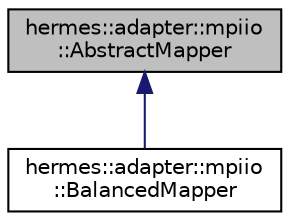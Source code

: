 digraph "hermes::adapter::mpiio::AbstractMapper"
{
 // LATEX_PDF_SIZE
  edge [fontname="Helvetica",fontsize="10",labelfontname="Helvetica",labelfontsize="10"];
  node [fontname="Helvetica",fontsize="10",shape=record];
  Node1 [label="hermes::adapter::mpiio\l::AbstractMapper",height=0.2,width=0.4,color="black", fillcolor="grey75", style="filled", fontcolor="black",tooltip=" "];
  Node1 -> Node2 [dir="back",color="midnightblue",fontsize="10",style="solid",fontname="Helvetica"];
  Node2 [label="hermes::adapter::mpiio\l::BalancedMapper",height=0.2,width=0.4,color="black", fillcolor="white", style="filled",URL="$classhermes_1_1adapter_1_1mpiio_1_1_balanced_mapper.html",tooltip=" "];
}
